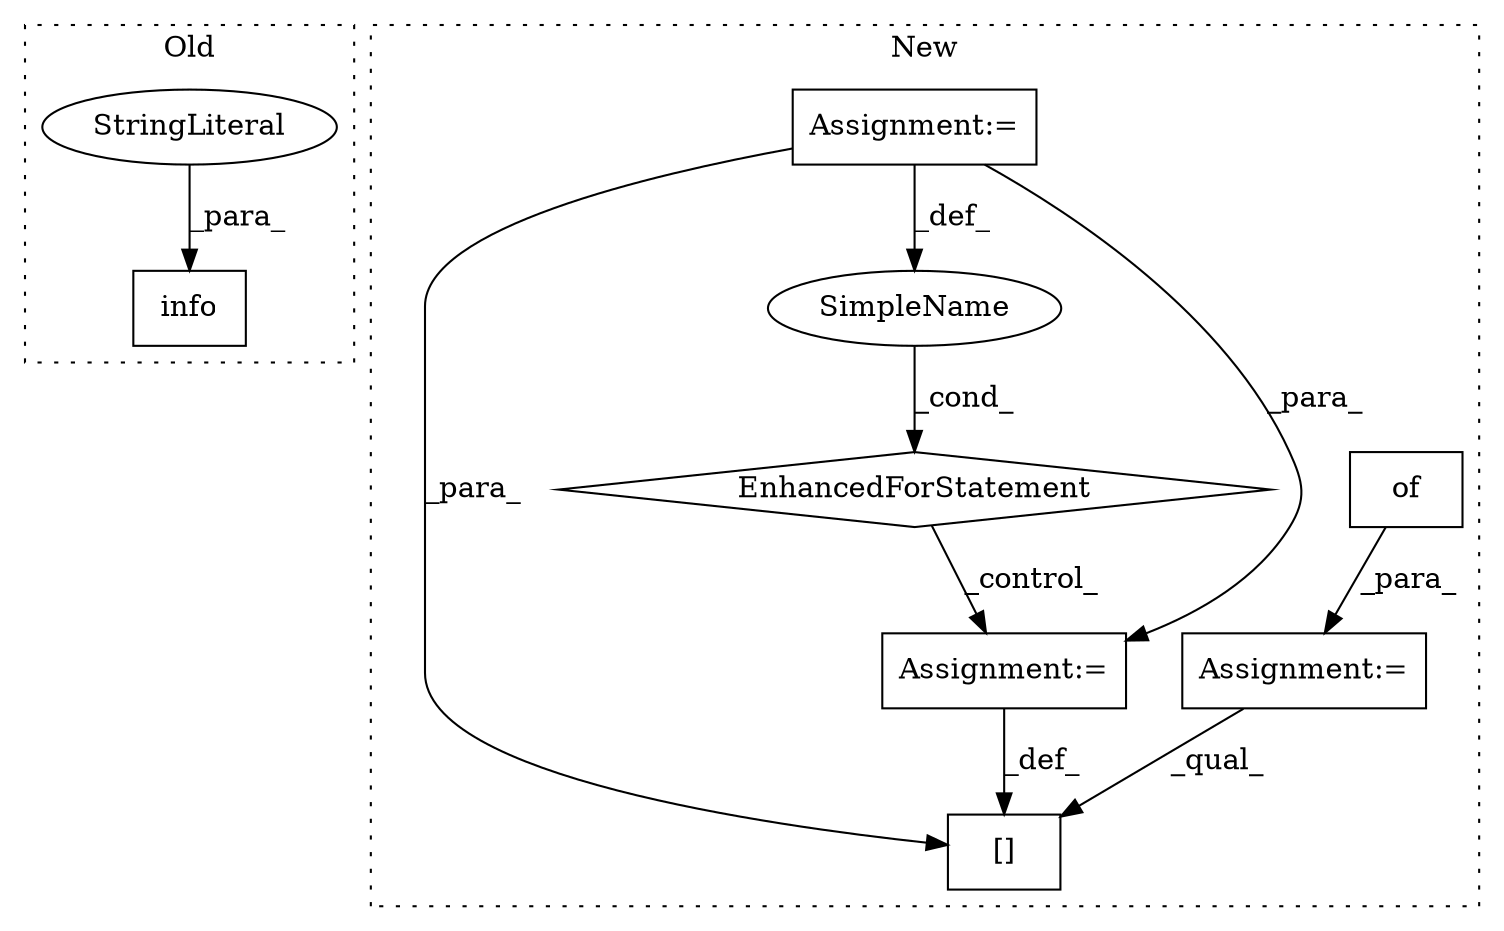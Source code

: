 digraph G {
subgraph cluster0 {
1 [label="info" a="32" s="9905,9937" l="5,1" shape="box"];
3 [label="StringLiteral" a="45" s="9910" l="27" shape="ellipse"];
label = "Old";
style="dotted";
}
subgraph cluster1 {
2 [label="of" a="32" s="11441" l="4" shape="box"];
4 [label="Assignment:=" a="7" s="11436" l="1" shape="box"];
5 [label="[]" a="2" s="11567,11591" l="23,1" shape="box"];
6 [label="Assignment:=" a="7" s="11451,11557" l="63,2" shape="box"];
7 [label="EnhancedForStatement" a="70" s="11451,11557" l="63,2" shape="diamond"];
8 [label="SimpleName" a="42" s="11518" l="6" shape="ellipse"];
9 [label="Assignment:=" a="7" s="11592" l="1" shape="box"];
label = "New";
style="dotted";
}
2 -> 4 [label="_para_"];
3 -> 1 [label="_para_"];
4 -> 5 [label="_qual_"];
6 -> 8 [label="_def_"];
6 -> 5 [label="_para_"];
6 -> 9 [label="_para_"];
7 -> 9 [label="_control_"];
8 -> 7 [label="_cond_"];
9 -> 5 [label="_def_"];
}